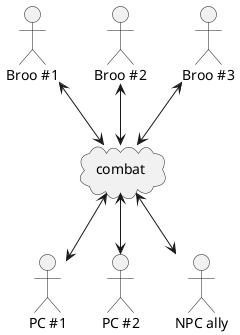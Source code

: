 
@startuml rq-sr-1.svg



actor "Broo #1" as npc1
actor "Broo #2" as npc2
actor "Broo #3" as npc3


cloud combat

npc1 <--> combat
npc2 <--> combat
npc3 <--> combat

actor "PC #1" as pc1
actor "PC #2" as pc2
actor "NPC ally" as ally1


combat <--> pc1
combat <--> pc2
combat <--> ally1

@enduml

@startuml rq-sr-2.svg
mode compact


concise "PC #1" as PC1
concise "Broo #1" as B1
concise "Broo #2" as B2
concise "PC #2" as PC2
concise "Broo #3" as B3

@0

PC1 is "5 SR"
B1 is "6 SR"
B2 is "7 SR"
PC2 is "4 SR"
B3 is "8 SR"


@1

@2

@3

@4
PC2 -> B3 : 1
PC2 is "5 SR"

@5
PC1 -> B1 : 2

PC1 is {hidden}

@6

B1 -> PC1 : 3
B1 is {hidden}

@7
B2 -> PC1 : 4

B2 is {hidden}

@8
B3 -> PC2 :  5

B3 is {hidden}
@9
PC2 -> B3 : 6

PC2 is {hidden}



@12
@enduml




@startuml attack-and-parry.svg
mode compact

concise "Attack" as A
concise "Defend" as D


@0
D is Parry
A is "DEX SR"

@2
A is "SIZ SR"


@4
A is "Weapon SR"



@7
A is {hidden}
A@0 <-> @7: Melee Attack

@8


@12 

D is {hidden}
A is {hidden}

highlight 12 to 14#lightgrey : round end

@enduml




@startuml surprise.svg
mode compact

concise "Attack" as A
concise "Defend" as D

@0
highlight 0 to 3#lightgrey : Surprise


@3 
D is Dodge
A is "Draw Weapon(s)"

@8

D is Parry
A is {hidden}


@12
D is {hidden}



highlight 12 to 14#lightgrey : round end


@enduml



@startuml movement.svg
mode compact

concise "Attack" as A
concise "Defend" as D
concise "Move" as MV


@0
D is Parry
A is "DEX SR"
MV is "+3M"

@1
MV is {hidden}

@2
A is "SIZ SR"


@4
A is "Weapon SR"



@7
A is {hidden}
A@0 <-> @7: Melee Attack

@8


@12 

D is {hidden}
A is {hidden}

highlight 12 to 14#lightgrey : round end

@enduml





@startuml missile-attack.svg
mode compact

concise "Attack" as A


@0
A is "DEX SR"

@2
A is "Reload"
A@0 <-> @2: First Shot


@7
A is "DEX SR"


@9
A is {hidden}

A@7 <-> @9: Second Shot



@12 

highlight 12 to 14#lightgrey : round end


@enduml



@startuml spell-attack.svg
manual time-axis
mode compact

concise "Attack" as A
concise "Defend" as D
concise "Move" as MV


@0
A is "Spell SR"
D is "Parry or Dodge"
MV is "+3M"


@1
MV is {hidden}

@2
A is "MP SR"


@3

A is {hidden}

A@0 <-> @3: Demoralise



@12 

D is {hidden}

highlight 12 to 14#lightgrey : round end

@enduml


@startuml rune-spell.svg
mode compact

concise "Attack" as A
concise "Defend" as D
concise "Move" as MV



@0
D is Parry
A is "Spell SR"
MV is "+3M"

@1
A is "DEX SR"
A@0 <-> @1 : Shield 2

@1
MV is {hidden}

@3
A is "SIZ SR"


@5
A is "Weapon SR"



@8
A@1 <-> @8 : Melee Attack

A is {hidden}


@12



D is {hidden}

highlight 12 to 14#lightgrey : round end


@enduml


@startuml other-spell.svg
mode compact

concise "Attack" as A
concise "Defend" as D
concise "Move" as MV



@0
D is Parry
A is "Spell SR"
MV is "+3M"

@1
A is "DEX SR"
A@0 <-> @1 : Shield 2

@1
MV is {hidden}

@3
A is "SIZ SR"


@5
A is "Weapon SR"



@8
A is "DEX SR"
A@1 <-> @8 : Melee Attack


@10
A is "MP SR"

@12
A is {hidden}

A@8 <-> @12 : Protection 3

@12 

D is {hidden}

highlight 12 to 14#lightgrey : round end


@enduml


@startuml coordination.svg
mode compact

concise "Attack" as A
concise "Defend" as D
concise "Move" as MV



@0
D is Parry
A is "DEX SR"
MV is "+3M"

@1
MV is {hidden}

@2
A is "MP SR"

@3
A is "DEX SR"
A@0 <-> @3 : Coordination


@4
A is "SIZ SR"

@6
A is "Weapon SR"

@9
A@3 <-> @9 : Melee Attack

A is "DEX SR"

@10
A is "MP SR"

@11

A@9 <-> @12 : Protection 3

@12 
A is {hidden}

D is {hidden}

highlight 12 to 14#lightgrey : round end


@enduml



@startuml double-attack.svg
mode compact

concise "Attack" as A
concise "Move" as MV


@0
A is "DEX SR"
MV is "+3M"

@1
MV is {hidden}

@2
A is "SIZ SR"


@4
A is "Mainhand SR"



@6
A@0 <-> @6 : Main Hand Attack

A is "DEX SR"

@8
A is "SIZ SR"

@10
A is "Offhand SR"
@12 

A@6 <-> @12 : Off Hand Attack

A is {hidden}

highlight 12 to 14#lightgrey : round end

@enduml




@startuml split-attack.svg
mode compact


concise "Attack" as A
concise "Defend" as D
concise "Move" as MV


@0
A is "DEX SR"
D is Parry

MV is "+3M"

@1
MV is {hidden}

@2
A is "SIZ SR"


@4
A is "Weapon SR"



@6
A@0 <-> @6 : First Attack

A is "DEX SR"

@8
A is "SIZ SR"

@10
A is "Weapon SR"
@12 

A@6 <-> @12 : Second Attack

A is {hidden}
D is {hidden}

highlight 12 to 14#lightgrey : round end

@enduml


